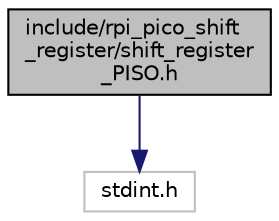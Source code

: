 digraph "include/rpi_pico_shift_register/shift_register_PISO.h"
{
 // LATEX_PDF_SIZE
  edge [fontname="Helvetica",fontsize="10",labelfontname="Helvetica",labelfontsize="10"];
  node [fontname="Helvetica",fontsize="10",shape=record];
  Node1 [label="include/rpi_pico_shift\l_register/shift_register\l_PISO.h",height=0.2,width=0.4,color="black", fillcolor="grey75", style="filled", fontcolor="black",tooltip="header for CD4021B shift register"];
  Node1 -> Node2 [color="midnightblue",fontsize="10",style="solid",fontname="Helvetica"];
  Node2 [label="stdint.h",height=0.2,width=0.4,color="grey75", fillcolor="white", style="filled",tooltip=" "];
}
